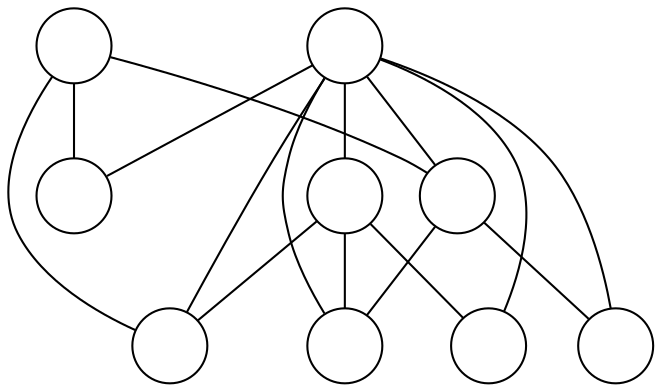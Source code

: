 graph G {
  node[label="", shape=circle]
  0;
  1;
  2;
  3;
  4;
  5;
  6;
  7;
  8;
  5 -- 0;
  5 -- 1;
  6 -- 2;
  6 -- 3;
  6 -- 5;
  7 -- 0;
  7 -- 2;
  7 -- 4;
  8 -- 0;
  8 -- 1;
  8 -- 2;
  8 -- 3;
  8 -- 4;
  8 -- 5;
  8 -- 7;
}
